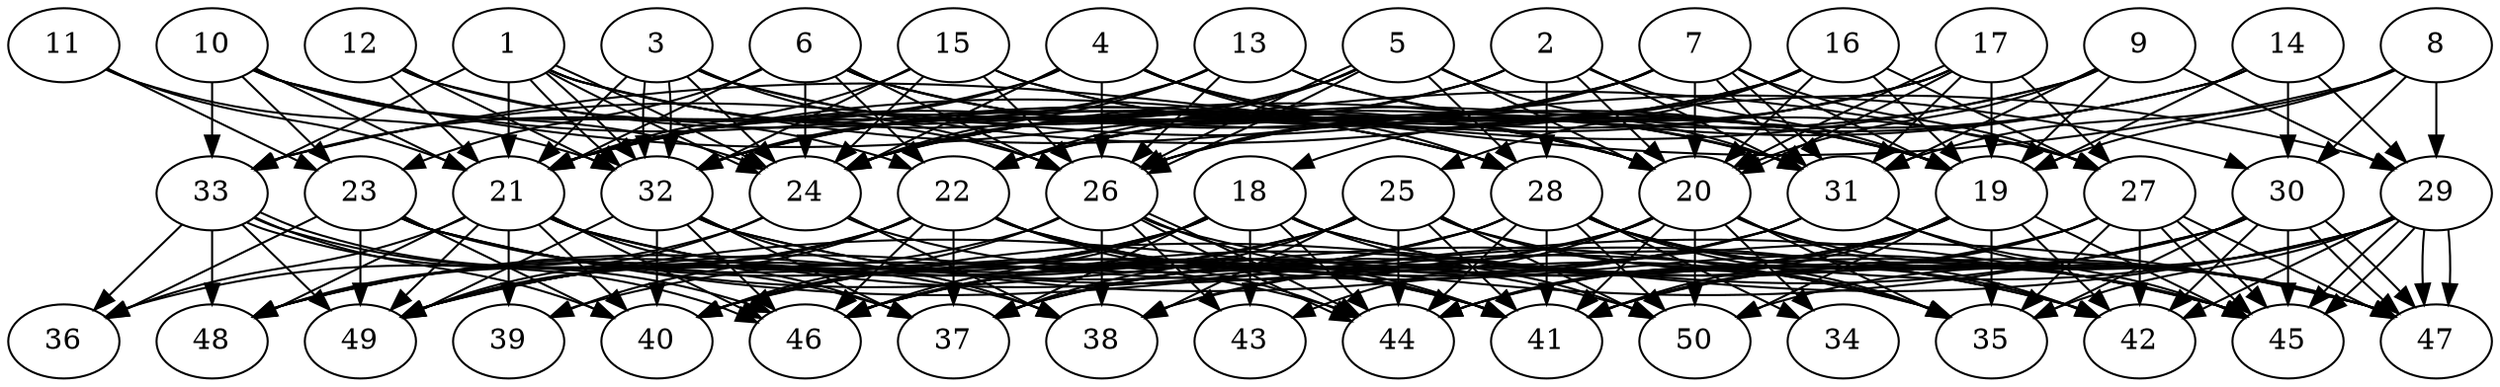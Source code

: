 // DAG automatically generated by daggen at Tue Jul 18 11:30:58 2017
// ./daggen --dot -n 50 --fat 0.8 --regular 0.2 --density 0.8 --jump 1 
digraph G {
  1 [size="984638870", alpha="0.00"]
  1 -> 20 [size ="33554432"]
  1 -> 21 [size ="33554432"]
  1 -> 24 [size ="33554432"]
  1 -> 24 [size ="33554432"]
  1 -> 28 [size ="33554432"]
  1 -> 30 [size ="33554432"]
  1 -> 32 [size ="33554432"]
  1 -> 32 [size ="33554432"]
  1 -> 33 [size ="33554432"]
  2 [size="368293445632", alpha="0.03"]
  2 -> 19 [size ="411041792"]
  2 -> 20 [size ="411041792"]
  2 -> 21 [size ="411041792"]
  2 -> 24 [size ="411041792"]
  2 -> 28 [size ="411041792"]
  2 -> 31 [size ="411041792"]
  2 -> 32 [size ="411041792"]
  3 [size="368293445632", alpha="0.05"]
  3 -> 20 [size ="411041792"]
  3 -> 21 [size ="411041792"]
  3 -> 24 [size ="411041792"]
  3 -> 26 [size ="411041792"]
  3 -> 29 [size ="411041792"]
  3 -> 32 [size ="411041792"]
  3 -> 32 [size ="411041792"]
  4 [size="200282340320", alpha="0.14"]
  4 -> 19 [size ="209715200"]
  4 -> 20 [size ="209715200"]
  4 -> 21 [size ="209715200"]
  4 -> 24 [size ="209715200"]
  4 -> 26 [size ="209715200"]
  4 -> 28 [size ="209715200"]
  4 -> 31 [size ="209715200"]
  4 -> 33 [size ="209715200"]
  5 [size="605125281619", alpha="0.02"]
  5 -> 20 [size ="411041792"]
  5 -> 22 [size ="411041792"]
  5 -> 24 [size ="411041792"]
  5 -> 26 [size ="411041792"]
  5 -> 26 [size ="411041792"]
  5 -> 28 [size ="411041792"]
  5 -> 31 [size ="411041792"]
  5 -> 32 [size ="411041792"]
  6 [size="8589934592", alpha="0.03"]
  6 -> 19 [size ="33554432"]
  6 -> 20 [size ="33554432"]
  6 -> 21 [size ="33554432"]
  6 -> 22 [size ="33554432"]
  6 -> 23 [size ="33554432"]
  6 -> 24 [size ="33554432"]
  6 -> 26 [size ="33554432"]
  6 -> 31 [size ="33554432"]
  7 [size="745888858", alpha="0.03"]
  7 -> 19 [size ="33554432"]
  7 -> 20 [size ="33554432"]
  7 -> 21 [size ="33554432"]
  7 -> 22 [size ="33554432"]
  7 -> 26 [size ="33554432"]
  7 -> 27 [size ="33554432"]
  7 -> 31 [size ="33554432"]
  7 -> 31 [size ="33554432"]
  7 -> 33 [size ="33554432"]
  8 [size="214526172087", alpha="0.15"]
  8 -> 19 [size ="411041792"]
  8 -> 29 [size ="411041792"]
  8 -> 30 [size ="411041792"]
  8 -> 31 [size ="411041792"]
  8 -> 33 [size ="411041792"]
  9 [size="14296033935", alpha="0.05"]
  9 -> 19 [size ="411041792"]
  9 -> 20 [size ="411041792"]
  9 -> 21 [size ="411041792"]
  9 -> 22 [size ="411041792"]
  9 -> 29 [size ="411041792"]
  9 -> 31 [size ="411041792"]
  10 [size="21598467434", alpha="0.11"]
  10 -> 21 [size ="838860800"]
  10 -> 22 [size ="838860800"]
  10 -> 23 [size ="838860800"]
  10 -> 24 [size ="838860800"]
  10 -> 27 [size ="838860800"]
  10 -> 28 [size ="838860800"]
  10 -> 33 [size ="838860800"]
  11 [size="214116074160", alpha="0.19"]
  11 -> 21 [size ="301989888"]
  11 -> 23 [size ="301989888"]
  11 -> 32 [size ="301989888"]
  12 [size="740951674511", alpha="0.10"]
  12 -> 21 [size ="838860800"]
  12 -> 26 [size ="838860800"]
  12 -> 28 [size ="838860800"]
  12 -> 32 [size ="838860800"]
  13 [size="68719476736", alpha="0.08"]
  13 -> 19 [size ="134217728"]
  13 -> 21 [size ="134217728"]
  13 -> 24 [size ="134217728"]
  13 -> 26 [size ="134217728"]
  13 -> 27 [size ="134217728"]
  13 -> 32 [size ="134217728"]
  14 [size="344318837148", alpha="0.16"]
  14 -> 19 [size ="536870912"]
  14 -> 22 [size ="536870912"]
  14 -> 24 [size ="536870912"]
  14 -> 26 [size ="536870912"]
  14 -> 29 [size ="536870912"]
  14 -> 30 [size ="536870912"]
  15 [size="242395196352", alpha="0.04"]
  15 -> 19 [size ="301989888"]
  15 -> 21 [size ="301989888"]
  15 -> 24 [size ="301989888"]
  15 -> 26 [size ="301989888"]
  15 -> 31 [size ="301989888"]
  15 -> 32 [size ="301989888"]
  16 [size="368293445632", alpha="0.05"]
  16 -> 18 [size ="411041792"]
  16 -> 19 [size ="411041792"]
  16 -> 20 [size ="411041792"]
  16 -> 24 [size ="411041792"]
  16 -> 25 [size ="411041792"]
  16 -> 27 [size ="411041792"]
  16 -> 32 [size ="411041792"]
  17 [size="68719476736", alpha="0.04"]
  17 -> 19 [size ="134217728"]
  17 -> 20 [size ="134217728"]
  17 -> 20 [size ="134217728"]
  17 -> 24 [size ="134217728"]
  17 -> 26 [size ="134217728"]
  17 -> 27 [size ="134217728"]
  17 -> 31 [size ="134217728"]
  17 -> 32 [size ="134217728"]
  18 [size="1073741824000", alpha="0.10"]
  18 -> 37 [size ="838860800"]
  18 -> 40 [size ="838860800"]
  18 -> 43 [size ="838860800"]
  18 -> 44 [size ="838860800"]
  18 -> 45 [size ="838860800"]
  18 -> 46 [size ="838860800"]
  18 -> 47 [size ="838860800"]
  18 -> 48 [size ="838860800"]
  18 -> 49 [size ="838860800"]
  18 -> 50 [size ="838860800"]
  19 [size="68719476736", alpha="0.04"]
  19 -> 35 [size ="134217728"]
  19 -> 37 [size ="134217728"]
  19 -> 41 [size ="134217728"]
  19 -> 42 [size ="134217728"]
  19 -> 44 [size ="134217728"]
  19 -> 45 [size ="134217728"]
  19 -> 46 [size ="134217728"]
  19 -> 50 [size ="134217728"]
  20 [size="10518659884", alpha="0.06"]
  20 -> 34 [size ="838860800"]
  20 -> 35 [size ="838860800"]
  20 -> 37 [size ="838860800"]
  20 -> 41 [size ="838860800"]
  20 -> 42 [size ="838860800"]
  20 -> 43 [size ="838860800"]
  20 -> 46 [size ="838860800"]
  20 -> 47 [size ="838860800"]
  20 -> 49 [size ="838860800"]
  20 -> 50 [size ="838860800"]
  21 [size="231928233984", alpha="0.05"]
  21 -> 36 [size ="301989888"]
  21 -> 37 [size ="301989888"]
  21 -> 39 [size ="301989888"]
  21 -> 40 [size ="301989888"]
  21 -> 41 [size ="301989888"]
  21 -> 42 [size ="301989888"]
  21 -> 46 [size ="301989888"]
  21 -> 48 [size ="301989888"]
  21 -> 49 [size ="301989888"]
  21 -> 50 [size ="301989888"]
  22 [size="6436189803", alpha="0.02"]
  22 -> 35 [size ="301989888"]
  22 -> 36 [size ="301989888"]
  22 -> 37 [size ="301989888"]
  22 -> 39 [size ="301989888"]
  22 -> 41 [size ="301989888"]
  22 -> 44 [size ="301989888"]
  22 -> 45 [size ="301989888"]
  22 -> 46 [size ="301989888"]
  22 -> 48 [size ="301989888"]
  22 -> 49 [size ="301989888"]
  23 [size="26121843993", alpha="0.06"]
  23 -> 35 [size ="411041792"]
  23 -> 36 [size ="411041792"]
  23 -> 38 [size ="411041792"]
  23 -> 40 [size ="411041792"]
  23 -> 41 [size ="411041792"]
  23 -> 44 [size ="411041792"]
  23 -> 45 [size ="411041792"]
  23 -> 49 [size ="411041792"]
  24 [size="13816861968", alpha="0.02"]
  24 -> 38 [size ="679477248"]
  24 -> 41 [size ="679477248"]
  24 -> 48 [size ="679477248"]
  24 -> 49 [size ="679477248"]
  25 [size="253988717773", alpha="0.18"]
  25 -> 35 [size ="838860800"]
  25 -> 37 [size ="838860800"]
  25 -> 38 [size ="838860800"]
  25 -> 40 [size ="838860800"]
  25 -> 41 [size ="838860800"]
  25 -> 44 [size ="838860800"]
  25 -> 47 [size ="838860800"]
  25 -> 48 [size ="838860800"]
  25 -> 49 [size ="838860800"]
  25 -> 50 [size ="838860800"]
  26 [size="1073741824000", alpha="0.05"]
  26 -> 38 [size ="838860800"]
  26 -> 40 [size ="838860800"]
  26 -> 41 [size ="838860800"]
  26 -> 43 [size ="838860800"]
  26 -> 44 [size ="838860800"]
  26 -> 44 [size ="838860800"]
  26 -> 45 [size ="838860800"]
  26 -> 49 [size ="838860800"]
  27 [size="17171953149", alpha="0.10"]
  27 -> 35 [size ="301989888"]
  27 -> 37 [size ="301989888"]
  27 -> 41 [size ="301989888"]
  27 -> 42 [size ="301989888"]
  27 -> 44 [size ="301989888"]
  27 -> 45 [size ="301989888"]
  27 -> 45 [size ="301989888"]
  27 -> 47 [size ="301989888"]
  28 [size="12569836569", alpha="0.09"]
  28 -> 34 [size ="838860800"]
  28 -> 35 [size ="838860800"]
  28 -> 39 [size ="838860800"]
  28 -> 41 [size ="838860800"]
  28 -> 42 [size ="838860800"]
  28 -> 44 [size ="838860800"]
  28 -> 45 [size ="838860800"]
  28 -> 46 [size ="838860800"]
  28 -> 47 [size ="838860800"]
  28 -> 48 [size ="838860800"]
  28 -> 50 [size ="838860800"]
  29 [size="7251076822", alpha="0.18"]
  29 -> 35 [size ="209715200"]
  29 -> 38 [size ="209715200"]
  29 -> 40 [size ="209715200"]
  29 -> 41 [size ="209715200"]
  29 -> 42 [size ="209715200"]
  29 -> 45 [size ="209715200"]
  29 -> 45 [size ="209715200"]
  29 -> 47 [size ="209715200"]
  29 -> 47 [size ="209715200"]
  29 -> 50 [size ="209715200"]
  30 [size="659733491612", alpha="0.08"]
  30 -> 35 [size ="536870912"]
  30 -> 41 [size ="536870912"]
  30 -> 42 [size ="536870912"]
  30 -> 44 [size ="536870912"]
  30 -> 45 [size ="536870912"]
  30 -> 46 [size ="536870912"]
  30 -> 47 [size ="536870912"]
  30 -> 47 [size ="536870912"]
  30 -> 49 [size ="536870912"]
  31 [size="549755813888", alpha="0.10"]
  31 -> 38 [size ="536870912"]
  31 -> 40 [size ="536870912"]
  31 -> 45 [size ="536870912"]
  31 -> 46 [size ="536870912"]
  31 -> 47 [size ="536870912"]
  32 [size="167299284469", alpha="0.09"]
  32 -> 37 [size ="301989888"]
  32 -> 38 [size ="301989888"]
  32 -> 40 [size ="301989888"]
  32 -> 42 [size ="301989888"]
  32 -> 46 [size ="301989888"]
  32 -> 47 [size ="301989888"]
  32 -> 49 [size ="301989888"]
  33 [size="173263694292", alpha="0.06"]
  33 -> 36 [size ="134217728"]
  33 -> 37 [size ="134217728"]
  33 -> 40 [size ="134217728"]
  33 -> 46 [size ="134217728"]
  33 -> 46 [size ="134217728"]
  33 -> 48 [size ="134217728"]
  33 -> 49 [size ="134217728"]
  34 [size="782757789696", alpha="0.06"]
  35 [size="368293445632", alpha="0.12"]
  36 [size="68320602814", alpha="0.10"]
  37 [size="34679960782", alpha="0.15"]
  38 [size="173203890488", alpha="0.02"]
  39 [size="28545134916", alpha="0.06"]
  40 [size="8589934592", alpha="0.07"]
  41 [size="283512343520", alpha="0.15"]
  42 [size="782757789696", alpha="0.10"]
  43 [size="28991029248", alpha="0.07"]
  44 [size="2733035781", alpha="0.08"]
  45 [size="782757789696", alpha="0.04"]
  46 [size="305285376500", alpha="0.10"]
  47 [size="41100956229", alpha="0.02"]
  48 [size="883282616737", alpha="0.19"]
  49 [size="368293445632", alpha="0.10"]
  50 [size="134217728000", alpha="0.11"]
}

